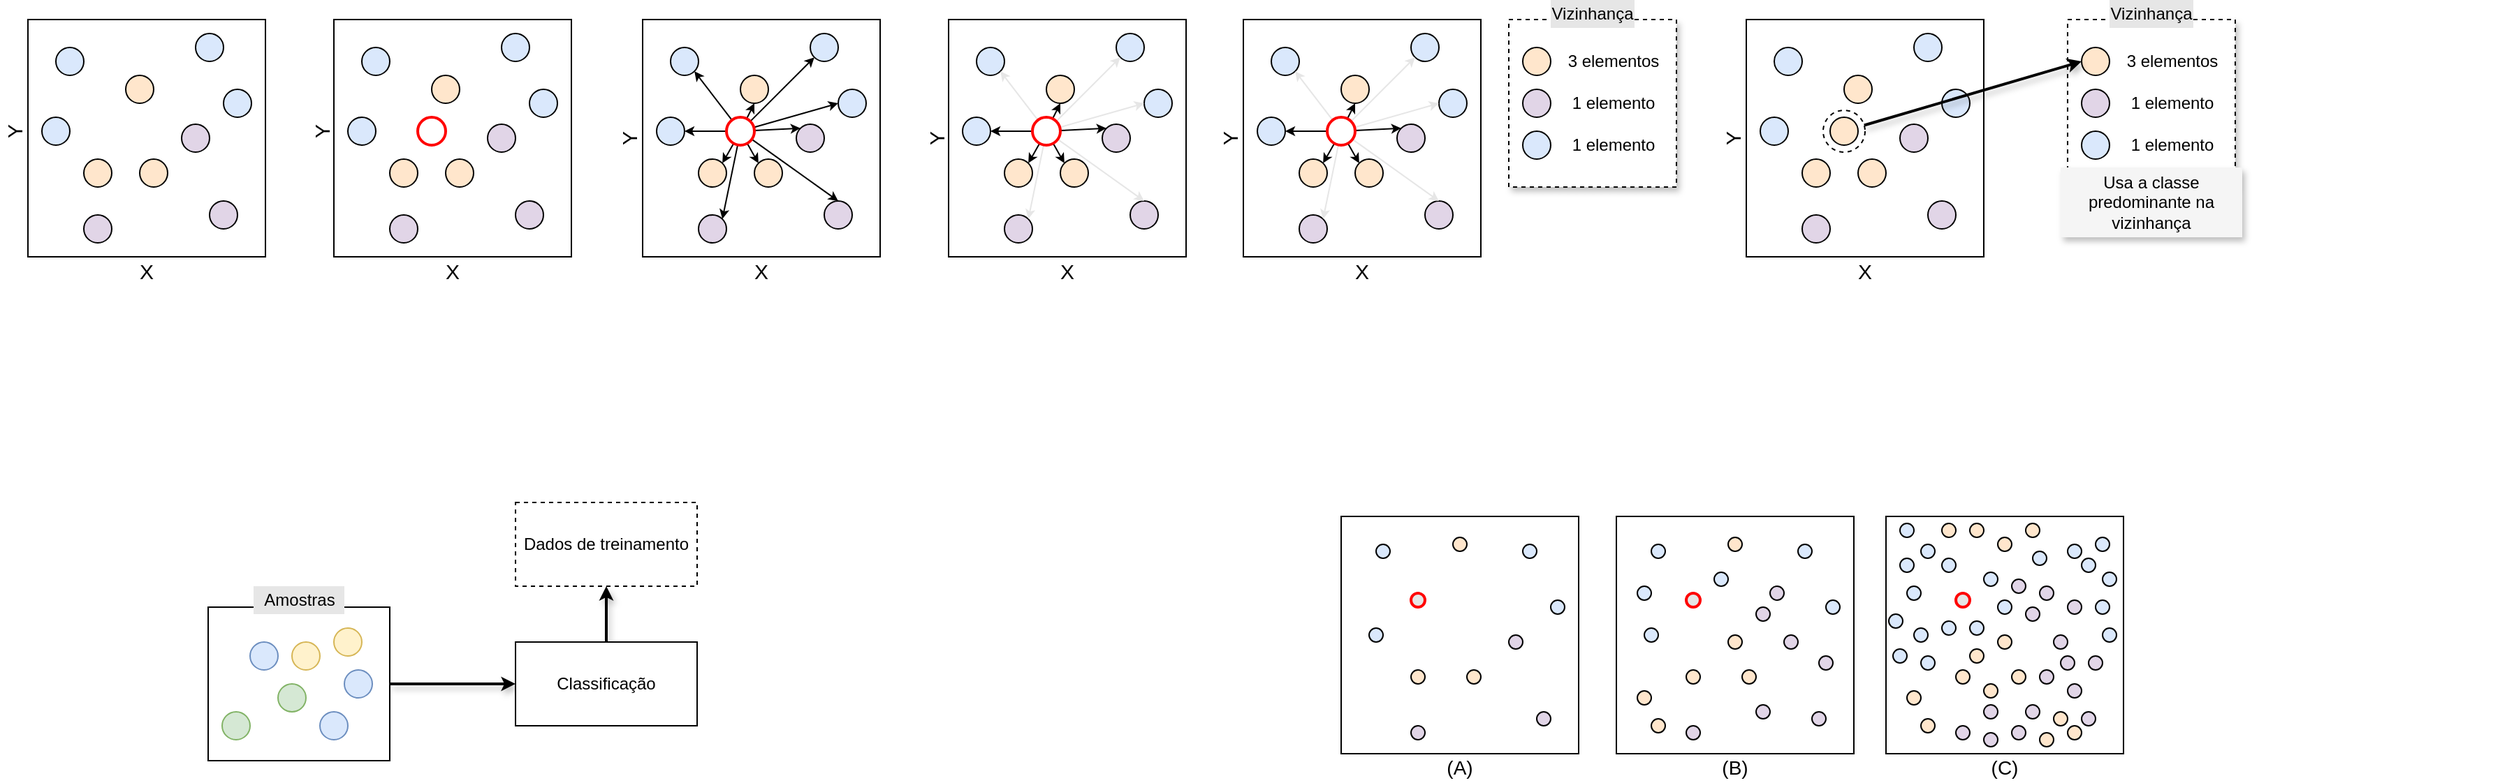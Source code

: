 <mxfile version="13.0.3" type="device"><diagram id="qUxPwkUSaA09KL7lQ_GN" name="Page-1"><mxGraphModel dx="1587" dy="463" grid="1" gridSize="10" guides="1" tooltips="1" connect="1" arrows="1" fold="1" page="1" pageScale="1" pageWidth="827" pageHeight="1169" math="0" shadow="0"><root><mxCell id="0"/><mxCell id="1" parent="0"/><mxCell id="Oo9R7_rUBwyinEHGjBXE-187" style="edgeStyle=none;rounded=0;orthogonalLoop=1;jettySize=auto;html=1;entryX=0;entryY=0.5;entryDx=0;entryDy=0;shadow=1;endSize=4;strokeColor=#000000;strokeWidth=2;" edge="1" parent="1" source="Oo9R7_rUBwyinEHGjBXE-179" target="Oo9R7_rUBwyinEHGjBXE-176"><mxGeometry relative="1" as="geometry"/></mxCell><mxCell id="Oo9R7_rUBwyinEHGjBXE-179" value="" style="rounded=0;whiteSpace=wrap;html=1;shadow=0;strokeColor=#000000;strokeWidth=1;fillColor=#ffffff;gradientColor=none;" vertex="1" parent="1"><mxGeometry x="29" y="505" width="130" height="110" as="geometry"/></mxCell><mxCell id="Oo9R7_rUBwyinEHGjBXE-11" value="&lt;font style=&quot;font-size: 15px&quot;&gt;X&lt;/font&gt;" style="text;html=1;strokeColor=none;fillColor=none;align=center;verticalAlign=middle;whiteSpace=wrap;rounded=0;" vertex="1" parent="1"><mxGeometry x="-35" y="254" width="40" height="20" as="geometry"/></mxCell><mxCell id="Oo9R7_rUBwyinEHGjBXE-12" value="&lt;font style=&quot;font-size: 15px&quot;&gt;Y&lt;/font&gt;" style="text;html=1;strokeColor=none;fillColor=none;align=center;verticalAlign=middle;whiteSpace=wrap;rounded=0;rotation=-90;" vertex="1" parent="1"><mxGeometry x="-130" y="154" width="40" height="20" as="geometry"/></mxCell><mxCell id="Oo9R7_rUBwyinEHGjBXE-13" value="" style="group" vertex="1" connectable="0" parent="1"><mxGeometry x="-100" y="84" width="170" height="170" as="geometry"/></mxCell><mxCell id="Oo9R7_rUBwyinEHGjBXE-1" value="" style="whiteSpace=wrap;html=1;aspect=fixed;" vertex="1" parent="Oo9R7_rUBwyinEHGjBXE-13"><mxGeometry width="170" height="170" as="geometry"/></mxCell><mxCell id="Oo9R7_rUBwyinEHGjBXE-2" value="" style="ellipse;whiteSpace=wrap;html=1;aspect=fixed;fillColor=#dae8fc;strokeColor=#000000;" vertex="1" parent="Oo9R7_rUBwyinEHGjBXE-13"><mxGeometry x="20" y="20" width="20" height="20" as="geometry"/></mxCell><mxCell id="Oo9R7_rUBwyinEHGjBXE-3" value="" style="ellipse;whiteSpace=wrap;html=1;aspect=fixed;fillColor=#dae8fc;strokeColor=#000000;" vertex="1" parent="Oo9R7_rUBwyinEHGjBXE-13"><mxGeometry x="120" y="10" width="20" height="20" as="geometry"/></mxCell><mxCell id="Oo9R7_rUBwyinEHGjBXE-4" value="" style="ellipse;whiteSpace=wrap;html=1;aspect=fixed;fillColor=#dae8fc;strokeColor=#000000;" vertex="1" parent="Oo9R7_rUBwyinEHGjBXE-13"><mxGeometry x="140" y="50" width="20" height="20" as="geometry"/></mxCell><mxCell id="Oo9R7_rUBwyinEHGjBXE-5" value="" style="ellipse;whiteSpace=wrap;html=1;aspect=fixed;fillColor=#ffe6cc;strokeColor=#000000;" vertex="1" parent="Oo9R7_rUBwyinEHGjBXE-13"><mxGeometry x="40" y="100" width="20" height="20" as="geometry"/></mxCell><mxCell id="Oo9R7_rUBwyinEHGjBXE-6" value="" style="ellipse;whiteSpace=wrap;html=1;aspect=fixed;fillColor=#ffe6cc;strokeColor=#000000;" vertex="1" parent="Oo9R7_rUBwyinEHGjBXE-13"><mxGeometry x="80" y="100" width="20" height="20" as="geometry"/></mxCell><mxCell id="Oo9R7_rUBwyinEHGjBXE-7" value="" style="ellipse;whiteSpace=wrap;html=1;aspect=fixed;fillColor=#ffe6cc;strokeColor=#000000;" vertex="1" parent="Oo9R7_rUBwyinEHGjBXE-13"><mxGeometry x="70" y="40" width="20" height="20" as="geometry"/></mxCell><mxCell id="Oo9R7_rUBwyinEHGjBXE-8" value="" style="ellipse;whiteSpace=wrap;html=1;aspect=fixed;fillColor=#e1d5e7;strokeColor=#000000;" vertex="1" parent="Oo9R7_rUBwyinEHGjBXE-13"><mxGeometry x="130" y="130" width="20" height="20" as="geometry"/></mxCell><mxCell id="Oo9R7_rUBwyinEHGjBXE-9" value="" style="ellipse;whiteSpace=wrap;html=1;aspect=fixed;fillColor=#e1d5e7;strokeColor=#000000;" vertex="1" parent="Oo9R7_rUBwyinEHGjBXE-13"><mxGeometry x="110" y="75" width="20" height="20" as="geometry"/></mxCell><mxCell id="Oo9R7_rUBwyinEHGjBXE-10" value="" style="ellipse;whiteSpace=wrap;html=1;aspect=fixed;fillColor=#e1d5e7;strokeColor=#000000;" vertex="1" parent="Oo9R7_rUBwyinEHGjBXE-13"><mxGeometry x="40" y="140" width="20" height="20" as="geometry"/></mxCell><mxCell id="Oo9R7_rUBwyinEHGjBXE-26" value="" style="ellipse;whiteSpace=wrap;html=1;aspect=fixed;fillColor=#dae8fc;strokeColor=#000000;" vertex="1" parent="Oo9R7_rUBwyinEHGjBXE-13"><mxGeometry x="10" y="70" width="20" height="20" as="geometry"/></mxCell><mxCell id="Oo9R7_rUBwyinEHGjBXE-27" value="" style="group" vertex="1" connectable="0" parent="1"><mxGeometry x="119" y="84" width="170" height="170" as="geometry"/></mxCell><mxCell id="Oo9R7_rUBwyinEHGjBXE-28" value="" style="whiteSpace=wrap;html=1;aspect=fixed;" vertex="1" parent="Oo9R7_rUBwyinEHGjBXE-27"><mxGeometry width="170" height="170" as="geometry"/></mxCell><mxCell id="Oo9R7_rUBwyinEHGjBXE-29" value="" style="ellipse;whiteSpace=wrap;html=1;aspect=fixed;fillColor=#dae8fc;strokeColor=#000000;" vertex="1" parent="Oo9R7_rUBwyinEHGjBXE-27"><mxGeometry x="20" y="20" width="20" height="20" as="geometry"/></mxCell><mxCell id="Oo9R7_rUBwyinEHGjBXE-30" value="" style="ellipse;whiteSpace=wrap;html=1;aspect=fixed;fillColor=#dae8fc;strokeColor=#000000;" vertex="1" parent="Oo9R7_rUBwyinEHGjBXE-27"><mxGeometry x="120" y="10" width="20" height="20" as="geometry"/></mxCell><mxCell id="Oo9R7_rUBwyinEHGjBXE-31" value="" style="ellipse;whiteSpace=wrap;html=1;aspect=fixed;fillColor=#dae8fc;strokeColor=#000000;" vertex="1" parent="Oo9R7_rUBwyinEHGjBXE-27"><mxGeometry x="140" y="50" width="20" height="20" as="geometry"/></mxCell><mxCell id="Oo9R7_rUBwyinEHGjBXE-32" value="" style="ellipse;whiteSpace=wrap;html=1;aspect=fixed;fillColor=#ffe6cc;strokeColor=#000000;" vertex="1" parent="Oo9R7_rUBwyinEHGjBXE-27"><mxGeometry x="40" y="100" width="20" height="20" as="geometry"/></mxCell><mxCell id="Oo9R7_rUBwyinEHGjBXE-33" value="" style="ellipse;whiteSpace=wrap;html=1;aspect=fixed;fillColor=#ffe6cc;strokeColor=#000000;" vertex="1" parent="Oo9R7_rUBwyinEHGjBXE-27"><mxGeometry x="80" y="100" width="20" height="20" as="geometry"/></mxCell><mxCell id="Oo9R7_rUBwyinEHGjBXE-34" value="" style="ellipse;whiteSpace=wrap;html=1;aspect=fixed;fillColor=#ffe6cc;strokeColor=#000000;" vertex="1" parent="Oo9R7_rUBwyinEHGjBXE-27"><mxGeometry x="70" y="40" width="20" height="20" as="geometry"/></mxCell><mxCell id="Oo9R7_rUBwyinEHGjBXE-35" value="" style="ellipse;whiteSpace=wrap;html=1;aspect=fixed;fillColor=#e1d5e7;strokeColor=#000000;" vertex="1" parent="Oo9R7_rUBwyinEHGjBXE-27"><mxGeometry x="130" y="130" width="20" height="20" as="geometry"/></mxCell><mxCell id="Oo9R7_rUBwyinEHGjBXE-36" value="" style="ellipse;whiteSpace=wrap;html=1;aspect=fixed;fillColor=#e1d5e7;strokeColor=#000000;" vertex="1" parent="Oo9R7_rUBwyinEHGjBXE-27"><mxGeometry x="110" y="75" width="20" height="20" as="geometry"/></mxCell><mxCell id="Oo9R7_rUBwyinEHGjBXE-37" value="" style="ellipse;whiteSpace=wrap;html=1;aspect=fixed;fillColor=#e1d5e7;strokeColor=#000000;" vertex="1" parent="Oo9R7_rUBwyinEHGjBXE-27"><mxGeometry x="40" y="140" width="20" height="20" as="geometry"/></mxCell><mxCell id="Oo9R7_rUBwyinEHGjBXE-38" value="" style="ellipse;whiteSpace=wrap;html=1;aspect=fixed;fillColor=#dae8fc;strokeColor=#000000;" vertex="1" parent="Oo9R7_rUBwyinEHGjBXE-27"><mxGeometry x="10" y="70" width="20" height="20" as="geometry"/></mxCell><mxCell id="Oo9R7_rUBwyinEHGjBXE-40" value="" style="ellipse;whiteSpace=wrap;html=1;aspect=fixed;shadow=0;gradientColor=none;strokeWidth=2;strokeColor=#FF0000;" vertex="1" parent="Oo9R7_rUBwyinEHGjBXE-27"><mxGeometry x="60" y="70" width="20" height="20" as="geometry"/></mxCell><mxCell id="Oo9R7_rUBwyinEHGjBXE-41" value="" style="group" vertex="1" connectable="0" parent="1"><mxGeometry x="340" y="84" width="170" height="170" as="geometry"/></mxCell><mxCell id="Oo9R7_rUBwyinEHGjBXE-42" value="" style="whiteSpace=wrap;html=1;aspect=fixed;" vertex="1" parent="Oo9R7_rUBwyinEHGjBXE-41"><mxGeometry width="170" height="170" as="geometry"/></mxCell><mxCell id="Oo9R7_rUBwyinEHGjBXE-43" value="" style="ellipse;whiteSpace=wrap;html=1;aspect=fixed;fillColor=#dae8fc;strokeColor=#000000;" vertex="1" parent="Oo9R7_rUBwyinEHGjBXE-41"><mxGeometry x="20" y="20" width="20" height="20" as="geometry"/></mxCell><mxCell id="Oo9R7_rUBwyinEHGjBXE-44" value="" style="ellipse;whiteSpace=wrap;html=1;aspect=fixed;fillColor=#dae8fc;strokeColor=#000000;" vertex="1" parent="Oo9R7_rUBwyinEHGjBXE-41"><mxGeometry x="120" y="10" width="20" height="20" as="geometry"/></mxCell><mxCell id="Oo9R7_rUBwyinEHGjBXE-45" value="" style="ellipse;whiteSpace=wrap;html=1;aspect=fixed;fillColor=#dae8fc;strokeColor=#000000;" vertex="1" parent="Oo9R7_rUBwyinEHGjBXE-41"><mxGeometry x="140" y="50" width="20" height="20" as="geometry"/></mxCell><mxCell id="Oo9R7_rUBwyinEHGjBXE-46" value="" style="ellipse;whiteSpace=wrap;html=1;aspect=fixed;fillColor=#ffe6cc;strokeColor=#000000;" vertex="1" parent="Oo9R7_rUBwyinEHGjBXE-41"><mxGeometry x="40" y="100" width="20" height="20" as="geometry"/></mxCell><mxCell id="Oo9R7_rUBwyinEHGjBXE-47" value="" style="ellipse;whiteSpace=wrap;html=1;aspect=fixed;fillColor=#ffe6cc;strokeColor=#000000;" vertex="1" parent="Oo9R7_rUBwyinEHGjBXE-41"><mxGeometry x="80" y="100" width="20" height="20" as="geometry"/></mxCell><mxCell id="Oo9R7_rUBwyinEHGjBXE-48" value="" style="ellipse;whiteSpace=wrap;html=1;aspect=fixed;fillColor=#ffe6cc;strokeColor=#000000;" vertex="1" parent="Oo9R7_rUBwyinEHGjBXE-41"><mxGeometry x="70" y="40" width="20" height="20" as="geometry"/></mxCell><mxCell id="Oo9R7_rUBwyinEHGjBXE-49" value="" style="ellipse;whiteSpace=wrap;html=1;aspect=fixed;fillColor=#e1d5e7;strokeColor=#000000;" vertex="1" parent="Oo9R7_rUBwyinEHGjBXE-41"><mxGeometry x="130" y="130" width="20" height="20" as="geometry"/></mxCell><mxCell id="Oo9R7_rUBwyinEHGjBXE-50" value="" style="ellipse;whiteSpace=wrap;html=1;aspect=fixed;fillColor=#e1d5e7;strokeColor=#000000;" vertex="1" parent="Oo9R7_rUBwyinEHGjBXE-41"><mxGeometry x="110" y="75" width="20" height="20" as="geometry"/></mxCell><mxCell id="Oo9R7_rUBwyinEHGjBXE-51" value="" style="ellipse;whiteSpace=wrap;html=1;aspect=fixed;fillColor=#e1d5e7;strokeColor=#000000;" vertex="1" parent="Oo9R7_rUBwyinEHGjBXE-41"><mxGeometry x="40" y="140" width="20" height="20" as="geometry"/></mxCell><mxCell id="Oo9R7_rUBwyinEHGjBXE-52" value="" style="ellipse;whiteSpace=wrap;html=1;aspect=fixed;fillColor=#dae8fc;strokeColor=#000000;" vertex="1" parent="Oo9R7_rUBwyinEHGjBXE-41"><mxGeometry x="10" y="70" width="20" height="20" as="geometry"/></mxCell><mxCell id="Oo9R7_rUBwyinEHGjBXE-54" style="rounded=0;orthogonalLoop=1;jettySize=auto;html=1;entryX=1;entryY=1;entryDx=0;entryDy=0;endSize=4;" edge="1" parent="Oo9R7_rUBwyinEHGjBXE-41" source="Oo9R7_rUBwyinEHGjBXE-53" target="Oo9R7_rUBwyinEHGjBXE-43"><mxGeometry relative="1" as="geometry"/></mxCell><mxCell id="Oo9R7_rUBwyinEHGjBXE-55" style="edgeStyle=none;rounded=0;orthogonalLoop=1;jettySize=auto;html=1;entryX=1;entryY=0.5;entryDx=0;entryDy=0;endSize=4;" edge="1" parent="Oo9R7_rUBwyinEHGjBXE-41" source="Oo9R7_rUBwyinEHGjBXE-53" target="Oo9R7_rUBwyinEHGjBXE-52"><mxGeometry relative="1" as="geometry"/></mxCell><mxCell id="Oo9R7_rUBwyinEHGjBXE-56" style="edgeStyle=none;rounded=0;orthogonalLoop=1;jettySize=auto;html=1;entryX=1;entryY=0;entryDx=0;entryDy=0;endSize=4;" edge="1" parent="Oo9R7_rUBwyinEHGjBXE-41" source="Oo9R7_rUBwyinEHGjBXE-53" target="Oo9R7_rUBwyinEHGjBXE-46"><mxGeometry relative="1" as="geometry"/></mxCell><mxCell id="Oo9R7_rUBwyinEHGjBXE-57" style="edgeStyle=none;rounded=0;orthogonalLoop=1;jettySize=auto;html=1;entryX=1;entryY=0;entryDx=0;entryDy=0;endSize=4;" edge="1" parent="Oo9R7_rUBwyinEHGjBXE-41" source="Oo9R7_rUBwyinEHGjBXE-53" target="Oo9R7_rUBwyinEHGjBXE-51"><mxGeometry relative="1" as="geometry"/></mxCell><mxCell id="Oo9R7_rUBwyinEHGjBXE-58" style="edgeStyle=none;rounded=0;orthogonalLoop=1;jettySize=auto;html=1;entryX=0;entryY=0;entryDx=0;entryDy=0;endSize=4;" edge="1" parent="Oo9R7_rUBwyinEHGjBXE-41" source="Oo9R7_rUBwyinEHGjBXE-53" target="Oo9R7_rUBwyinEHGjBXE-47"><mxGeometry relative="1" as="geometry"/></mxCell><mxCell id="Oo9R7_rUBwyinEHGjBXE-59" style="edgeStyle=none;rounded=0;orthogonalLoop=1;jettySize=auto;html=1;entryX=0;entryY=0;entryDx=0;entryDy=0;endSize=4;" edge="1" parent="Oo9R7_rUBwyinEHGjBXE-41" source="Oo9R7_rUBwyinEHGjBXE-53" target="Oo9R7_rUBwyinEHGjBXE-50"><mxGeometry relative="1" as="geometry"/></mxCell><mxCell id="Oo9R7_rUBwyinEHGjBXE-60" style="edgeStyle=none;rounded=0;orthogonalLoop=1;jettySize=auto;html=1;entryX=0.5;entryY=0;entryDx=0;entryDy=0;endSize=4;" edge="1" parent="Oo9R7_rUBwyinEHGjBXE-41" source="Oo9R7_rUBwyinEHGjBXE-53" target="Oo9R7_rUBwyinEHGjBXE-49"><mxGeometry relative="1" as="geometry"/></mxCell><mxCell id="Oo9R7_rUBwyinEHGjBXE-61" style="edgeStyle=none;rounded=0;orthogonalLoop=1;jettySize=auto;html=1;entryX=0.5;entryY=1;entryDx=0;entryDy=0;endSize=4;" edge="1" parent="Oo9R7_rUBwyinEHGjBXE-41" source="Oo9R7_rUBwyinEHGjBXE-53" target="Oo9R7_rUBwyinEHGjBXE-48"><mxGeometry relative="1" as="geometry"/></mxCell><mxCell id="Oo9R7_rUBwyinEHGjBXE-62" style="edgeStyle=none;rounded=0;orthogonalLoop=1;jettySize=auto;html=1;entryX=0;entryY=1;entryDx=0;entryDy=0;endSize=4;" edge="1" parent="Oo9R7_rUBwyinEHGjBXE-41" source="Oo9R7_rUBwyinEHGjBXE-53" target="Oo9R7_rUBwyinEHGjBXE-44"><mxGeometry relative="1" as="geometry"/></mxCell><mxCell id="Oo9R7_rUBwyinEHGjBXE-63" style="edgeStyle=none;rounded=0;orthogonalLoop=1;jettySize=auto;html=1;entryX=0;entryY=0.5;entryDx=0;entryDy=0;endSize=4;" edge="1" parent="Oo9R7_rUBwyinEHGjBXE-41" source="Oo9R7_rUBwyinEHGjBXE-53" target="Oo9R7_rUBwyinEHGjBXE-45"><mxGeometry relative="1" as="geometry"/></mxCell><mxCell id="Oo9R7_rUBwyinEHGjBXE-53" value="" style="ellipse;whiteSpace=wrap;html=1;aspect=fixed;shadow=0;gradientColor=none;strokeWidth=2;strokeColor=#FF0000;" vertex="1" parent="Oo9R7_rUBwyinEHGjBXE-41"><mxGeometry x="60" y="70" width="20" height="20" as="geometry"/></mxCell><mxCell id="Oo9R7_rUBwyinEHGjBXE-64" value="" style="group" vertex="1" connectable="0" parent="1"><mxGeometry x="559" y="84" width="170" height="170" as="geometry"/></mxCell><mxCell id="Oo9R7_rUBwyinEHGjBXE-65" value="" style="whiteSpace=wrap;html=1;aspect=fixed;" vertex="1" parent="Oo9R7_rUBwyinEHGjBXE-64"><mxGeometry width="170" height="170" as="geometry"/></mxCell><mxCell id="Oo9R7_rUBwyinEHGjBXE-66" value="" style="ellipse;whiteSpace=wrap;html=1;aspect=fixed;fillColor=#dae8fc;strokeColor=#000000;" vertex="1" parent="Oo9R7_rUBwyinEHGjBXE-64"><mxGeometry x="20" y="20" width="20" height="20" as="geometry"/></mxCell><mxCell id="Oo9R7_rUBwyinEHGjBXE-67" value="" style="ellipse;whiteSpace=wrap;html=1;aspect=fixed;fillColor=#dae8fc;strokeColor=#000000;" vertex="1" parent="Oo9R7_rUBwyinEHGjBXE-64"><mxGeometry x="120" y="10" width="20" height="20" as="geometry"/></mxCell><mxCell id="Oo9R7_rUBwyinEHGjBXE-68" value="" style="ellipse;whiteSpace=wrap;html=1;aspect=fixed;fillColor=#dae8fc;strokeColor=#000000;" vertex="1" parent="Oo9R7_rUBwyinEHGjBXE-64"><mxGeometry x="140" y="50" width="20" height="20" as="geometry"/></mxCell><mxCell id="Oo9R7_rUBwyinEHGjBXE-69" value="" style="ellipse;whiteSpace=wrap;html=1;aspect=fixed;fillColor=#ffe6cc;strokeColor=#000000;" vertex="1" parent="Oo9R7_rUBwyinEHGjBXE-64"><mxGeometry x="40" y="100" width="20" height="20" as="geometry"/></mxCell><mxCell id="Oo9R7_rUBwyinEHGjBXE-70" value="" style="ellipse;whiteSpace=wrap;html=1;aspect=fixed;fillColor=#ffe6cc;strokeColor=#000000;" vertex="1" parent="Oo9R7_rUBwyinEHGjBXE-64"><mxGeometry x="80" y="100" width="20" height="20" as="geometry"/></mxCell><mxCell id="Oo9R7_rUBwyinEHGjBXE-71" value="" style="ellipse;whiteSpace=wrap;html=1;aspect=fixed;fillColor=#ffe6cc;strokeColor=#000000;" vertex="1" parent="Oo9R7_rUBwyinEHGjBXE-64"><mxGeometry x="70" y="40" width="20" height="20" as="geometry"/></mxCell><mxCell id="Oo9R7_rUBwyinEHGjBXE-72" value="" style="ellipse;whiteSpace=wrap;html=1;aspect=fixed;fillColor=#e1d5e7;strokeColor=#000000;" vertex="1" parent="Oo9R7_rUBwyinEHGjBXE-64"><mxGeometry x="130" y="130" width="20" height="20" as="geometry"/></mxCell><mxCell id="Oo9R7_rUBwyinEHGjBXE-73" value="" style="ellipse;whiteSpace=wrap;html=1;aspect=fixed;fillColor=#e1d5e7;strokeColor=#000000;" vertex="1" parent="Oo9R7_rUBwyinEHGjBXE-64"><mxGeometry x="110" y="75" width="20" height="20" as="geometry"/></mxCell><mxCell id="Oo9R7_rUBwyinEHGjBXE-74" value="" style="ellipse;whiteSpace=wrap;html=1;aspect=fixed;fillColor=#e1d5e7;strokeColor=#000000;" vertex="1" parent="Oo9R7_rUBwyinEHGjBXE-64"><mxGeometry x="40" y="140" width="20" height="20" as="geometry"/></mxCell><mxCell id="Oo9R7_rUBwyinEHGjBXE-75" value="" style="ellipse;whiteSpace=wrap;html=1;aspect=fixed;fillColor=#dae8fc;strokeColor=#000000;" vertex="1" parent="Oo9R7_rUBwyinEHGjBXE-64"><mxGeometry x="10" y="70" width="20" height="20" as="geometry"/></mxCell><mxCell id="Oo9R7_rUBwyinEHGjBXE-76" style="rounded=0;orthogonalLoop=1;jettySize=auto;html=1;entryX=1;entryY=1;entryDx=0;entryDy=0;endSize=4;strokeColor=#E6E6E6;" edge="1" parent="Oo9R7_rUBwyinEHGjBXE-64" source="Oo9R7_rUBwyinEHGjBXE-86" target="Oo9R7_rUBwyinEHGjBXE-66"><mxGeometry relative="1" as="geometry"/></mxCell><mxCell id="Oo9R7_rUBwyinEHGjBXE-77" style="edgeStyle=none;rounded=0;orthogonalLoop=1;jettySize=auto;html=1;entryX=1;entryY=0.5;entryDx=0;entryDy=0;endSize=4;" edge="1" parent="Oo9R7_rUBwyinEHGjBXE-64" source="Oo9R7_rUBwyinEHGjBXE-86" target="Oo9R7_rUBwyinEHGjBXE-75"><mxGeometry relative="1" as="geometry"/></mxCell><mxCell id="Oo9R7_rUBwyinEHGjBXE-78" style="edgeStyle=none;rounded=0;orthogonalLoop=1;jettySize=auto;html=1;entryX=1;entryY=0;entryDx=0;entryDy=0;endSize=4;" edge="1" parent="Oo9R7_rUBwyinEHGjBXE-64" source="Oo9R7_rUBwyinEHGjBXE-86" target="Oo9R7_rUBwyinEHGjBXE-69"><mxGeometry relative="1" as="geometry"/></mxCell><mxCell id="Oo9R7_rUBwyinEHGjBXE-79" style="edgeStyle=none;rounded=0;orthogonalLoop=1;jettySize=auto;html=1;entryX=1;entryY=0;entryDx=0;entryDy=0;endSize=4;strokeColor=#E6E6E6;" edge="1" parent="Oo9R7_rUBwyinEHGjBXE-64" source="Oo9R7_rUBwyinEHGjBXE-86" target="Oo9R7_rUBwyinEHGjBXE-74"><mxGeometry relative="1" as="geometry"/></mxCell><mxCell id="Oo9R7_rUBwyinEHGjBXE-80" style="edgeStyle=none;rounded=0;orthogonalLoop=1;jettySize=auto;html=1;entryX=0;entryY=0;entryDx=0;entryDy=0;endSize=4;" edge="1" parent="Oo9R7_rUBwyinEHGjBXE-64" source="Oo9R7_rUBwyinEHGjBXE-86" target="Oo9R7_rUBwyinEHGjBXE-70"><mxGeometry relative="1" as="geometry"/></mxCell><mxCell id="Oo9R7_rUBwyinEHGjBXE-81" style="edgeStyle=none;rounded=0;orthogonalLoop=1;jettySize=auto;html=1;entryX=0;entryY=0;entryDx=0;entryDy=0;endSize=4;" edge="1" parent="Oo9R7_rUBwyinEHGjBXE-64" source="Oo9R7_rUBwyinEHGjBXE-86" target="Oo9R7_rUBwyinEHGjBXE-73"><mxGeometry relative="1" as="geometry"/></mxCell><mxCell id="Oo9R7_rUBwyinEHGjBXE-82" style="edgeStyle=none;rounded=0;orthogonalLoop=1;jettySize=auto;html=1;entryX=0.5;entryY=0;entryDx=0;entryDy=0;endSize=4;strokeColor=#E6E6E6;" edge="1" parent="Oo9R7_rUBwyinEHGjBXE-64" source="Oo9R7_rUBwyinEHGjBXE-86" target="Oo9R7_rUBwyinEHGjBXE-72"><mxGeometry relative="1" as="geometry"/></mxCell><mxCell id="Oo9R7_rUBwyinEHGjBXE-83" style="edgeStyle=none;rounded=0;orthogonalLoop=1;jettySize=auto;html=1;entryX=0.5;entryY=1;entryDx=0;entryDy=0;endSize=4;" edge="1" parent="Oo9R7_rUBwyinEHGjBXE-64" source="Oo9R7_rUBwyinEHGjBXE-86" target="Oo9R7_rUBwyinEHGjBXE-71"><mxGeometry relative="1" as="geometry"/></mxCell><mxCell id="Oo9R7_rUBwyinEHGjBXE-84" style="edgeStyle=none;rounded=0;orthogonalLoop=1;jettySize=auto;html=1;entryX=0;entryY=1;entryDx=0;entryDy=0;endSize=4;strokeColor=#E6E6E6;" edge="1" parent="Oo9R7_rUBwyinEHGjBXE-64" source="Oo9R7_rUBwyinEHGjBXE-86" target="Oo9R7_rUBwyinEHGjBXE-67"><mxGeometry relative="1" as="geometry"/></mxCell><mxCell id="Oo9R7_rUBwyinEHGjBXE-85" style="edgeStyle=none;rounded=0;orthogonalLoop=1;jettySize=auto;html=1;entryX=0;entryY=0.5;entryDx=0;entryDy=0;endSize=4;strokeColor=#E6E6E6;" edge="1" parent="Oo9R7_rUBwyinEHGjBXE-64" source="Oo9R7_rUBwyinEHGjBXE-86" target="Oo9R7_rUBwyinEHGjBXE-68"><mxGeometry relative="1" as="geometry"/></mxCell><mxCell id="Oo9R7_rUBwyinEHGjBXE-86" value="" style="ellipse;whiteSpace=wrap;html=1;aspect=fixed;shadow=0;gradientColor=none;strokeWidth=2;strokeColor=#FF0000;" vertex="1" parent="Oo9R7_rUBwyinEHGjBXE-64"><mxGeometry x="60" y="70" width="20" height="20" as="geometry"/></mxCell><mxCell id="Oo9R7_rUBwyinEHGjBXE-87" value="" style="group" vertex="1" connectable="0" parent="1"><mxGeometry x="770" y="84" width="170" height="170" as="geometry"/></mxCell><mxCell id="Oo9R7_rUBwyinEHGjBXE-88" value="" style="whiteSpace=wrap;html=1;aspect=fixed;" vertex="1" parent="Oo9R7_rUBwyinEHGjBXE-87"><mxGeometry width="170" height="170" as="geometry"/></mxCell><mxCell id="Oo9R7_rUBwyinEHGjBXE-89" value="" style="ellipse;whiteSpace=wrap;html=1;aspect=fixed;fillColor=#dae8fc;strokeColor=#000000;" vertex="1" parent="Oo9R7_rUBwyinEHGjBXE-87"><mxGeometry x="20" y="20" width="20" height="20" as="geometry"/></mxCell><mxCell id="Oo9R7_rUBwyinEHGjBXE-90" value="" style="ellipse;whiteSpace=wrap;html=1;aspect=fixed;fillColor=#dae8fc;strokeColor=#000000;" vertex="1" parent="Oo9R7_rUBwyinEHGjBXE-87"><mxGeometry x="120" y="10" width="20" height="20" as="geometry"/></mxCell><mxCell id="Oo9R7_rUBwyinEHGjBXE-91" value="" style="ellipse;whiteSpace=wrap;html=1;aspect=fixed;fillColor=#dae8fc;strokeColor=#000000;" vertex="1" parent="Oo9R7_rUBwyinEHGjBXE-87"><mxGeometry x="140" y="50" width="20" height="20" as="geometry"/></mxCell><mxCell id="Oo9R7_rUBwyinEHGjBXE-92" value="" style="ellipse;whiteSpace=wrap;html=1;aspect=fixed;fillColor=#ffe6cc;strokeColor=#000000;" vertex="1" parent="Oo9R7_rUBwyinEHGjBXE-87"><mxGeometry x="40" y="100" width="20" height="20" as="geometry"/></mxCell><mxCell id="Oo9R7_rUBwyinEHGjBXE-93" value="" style="ellipse;whiteSpace=wrap;html=1;aspect=fixed;fillColor=#ffe6cc;strokeColor=#000000;" vertex="1" parent="Oo9R7_rUBwyinEHGjBXE-87"><mxGeometry x="80" y="100" width="20" height="20" as="geometry"/></mxCell><mxCell id="Oo9R7_rUBwyinEHGjBXE-94" value="" style="ellipse;whiteSpace=wrap;html=1;aspect=fixed;fillColor=#ffe6cc;strokeColor=#000000;" vertex="1" parent="Oo9R7_rUBwyinEHGjBXE-87"><mxGeometry x="70" y="40" width="20" height="20" as="geometry"/></mxCell><mxCell id="Oo9R7_rUBwyinEHGjBXE-95" value="" style="ellipse;whiteSpace=wrap;html=1;aspect=fixed;fillColor=#e1d5e7;strokeColor=#000000;" vertex="1" parent="Oo9R7_rUBwyinEHGjBXE-87"><mxGeometry x="130" y="130" width="20" height="20" as="geometry"/></mxCell><mxCell id="Oo9R7_rUBwyinEHGjBXE-96" value="" style="ellipse;whiteSpace=wrap;html=1;aspect=fixed;fillColor=#e1d5e7;strokeColor=#000000;" vertex="1" parent="Oo9R7_rUBwyinEHGjBXE-87"><mxGeometry x="110" y="75" width="20" height="20" as="geometry"/></mxCell><mxCell id="Oo9R7_rUBwyinEHGjBXE-97" value="" style="ellipse;whiteSpace=wrap;html=1;aspect=fixed;fillColor=#e1d5e7;strokeColor=#000000;" vertex="1" parent="Oo9R7_rUBwyinEHGjBXE-87"><mxGeometry x="40" y="140" width="20" height="20" as="geometry"/></mxCell><mxCell id="Oo9R7_rUBwyinEHGjBXE-98" value="" style="ellipse;whiteSpace=wrap;html=1;aspect=fixed;fillColor=#dae8fc;strokeColor=#000000;" vertex="1" parent="Oo9R7_rUBwyinEHGjBXE-87"><mxGeometry x="10" y="70" width="20" height="20" as="geometry"/></mxCell><mxCell id="Oo9R7_rUBwyinEHGjBXE-99" style="rounded=0;orthogonalLoop=1;jettySize=auto;html=1;entryX=1;entryY=1;entryDx=0;entryDy=0;endSize=4;strokeColor=#E6E6E6;" edge="1" parent="Oo9R7_rUBwyinEHGjBXE-87" source="Oo9R7_rUBwyinEHGjBXE-109" target="Oo9R7_rUBwyinEHGjBXE-89"><mxGeometry relative="1" as="geometry"/></mxCell><mxCell id="Oo9R7_rUBwyinEHGjBXE-100" style="edgeStyle=none;rounded=0;orthogonalLoop=1;jettySize=auto;html=1;entryX=1;entryY=0.5;entryDx=0;entryDy=0;endSize=4;" edge="1" parent="Oo9R7_rUBwyinEHGjBXE-87" source="Oo9R7_rUBwyinEHGjBXE-109" target="Oo9R7_rUBwyinEHGjBXE-98"><mxGeometry relative="1" as="geometry"/></mxCell><mxCell id="Oo9R7_rUBwyinEHGjBXE-101" style="edgeStyle=none;rounded=0;orthogonalLoop=1;jettySize=auto;html=1;entryX=1;entryY=0;entryDx=0;entryDy=0;endSize=4;" edge="1" parent="Oo9R7_rUBwyinEHGjBXE-87" source="Oo9R7_rUBwyinEHGjBXE-109" target="Oo9R7_rUBwyinEHGjBXE-92"><mxGeometry relative="1" as="geometry"/></mxCell><mxCell id="Oo9R7_rUBwyinEHGjBXE-102" style="edgeStyle=none;rounded=0;orthogonalLoop=1;jettySize=auto;html=1;entryX=1;entryY=0;entryDx=0;entryDy=0;endSize=4;strokeColor=#E6E6E6;" edge="1" parent="Oo9R7_rUBwyinEHGjBXE-87" source="Oo9R7_rUBwyinEHGjBXE-109" target="Oo9R7_rUBwyinEHGjBXE-97"><mxGeometry relative="1" as="geometry"/></mxCell><mxCell id="Oo9R7_rUBwyinEHGjBXE-103" style="edgeStyle=none;rounded=0;orthogonalLoop=1;jettySize=auto;html=1;entryX=0;entryY=0;entryDx=0;entryDy=0;endSize=4;" edge="1" parent="Oo9R7_rUBwyinEHGjBXE-87" source="Oo9R7_rUBwyinEHGjBXE-109" target="Oo9R7_rUBwyinEHGjBXE-93"><mxGeometry relative="1" as="geometry"/></mxCell><mxCell id="Oo9R7_rUBwyinEHGjBXE-104" style="edgeStyle=none;rounded=0;orthogonalLoop=1;jettySize=auto;html=1;entryX=0;entryY=0;entryDx=0;entryDy=0;endSize=4;" edge="1" parent="Oo9R7_rUBwyinEHGjBXE-87" source="Oo9R7_rUBwyinEHGjBXE-109" target="Oo9R7_rUBwyinEHGjBXE-96"><mxGeometry relative="1" as="geometry"/></mxCell><mxCell id="Oo9R7_rUBwyinEHGjBXE-105" style="edgeStyle=none;rounded=0;orthogonalLoop=1;jettySize=auto;html=1;entryX=0.5;entryY=0;entryDx=0;entryDy=0;endSize=4;strokeColor=#E6E6E6;" edge="1" parent="Oo9R7_rUBwyinEHGjBXE-87" source="Oo9R7_rUBwyinEHGjBXE-109" target="Oo9R7_rUBwyinEHGjBXE-95"><mxGeometry relative="1" as="geometry"/></mxCell><mxCell id="Oo9R7_rUBwyinEHGjBXE-106" style="edgeStyle=none;rounded=0;orthogonalLoop=1;jettySize=auto;html=1;entryX=0.5;entryY=1;entryDx=0;entryDy=0;endSize=4;" edge="1" parent="Oo9R7_rUBwyinEHGjBXE-87" source="Oo9R7_rUBwyinEHGjBXE-109" target="Oo9R7_rUBwyinEHGjBXE-94"><mxGeometry relative="1" as="geometry"/></mxCell><mxCell id="Oo9R7_rUBwyinEHGjBXE-107" style="edgeStyle=none;rounded=0;orthogonalLoop=1;jettySize=auto;html=1;entryX=0;entryY=1;entryDx=0;entryDy=0;endSize=4;strokeColor=#E6E6E6;" edge="1" parent="Oo9R7_rUBwyinEHGjBXE-87" source="Oo9R7_rUBwyinEHGjBXE-109" target="Oo9R7_rUBwyinEHGjBXE-90"><mxGeometry relative="1" as="geometry"/></mxCell><mxCell id="Oo9R7_rUBwyinEHGjBXE-108" style="edgeStyle=none;rounded=0;orthogonalLoop=1;jettySize=auto;html=1;entryX=0;entryY=0.5;entryDx=0;entryDy=0;endSize=4;strokeColor=#E6E6E6;" edge="1" parent="Oo9R7_rUBwyinEHGjBXE-87" source="Oo9R7_rUBwyinEHGjBXE-109" target="Oo9R7_rUBwyinEHGjBXE-91"><mxGeometry relative="1" as="geometry"/></mxCell><mxCell id="Oo9R7_rUBwyinEHGjBXE-109" value="" style="ellipse;whiteSpace=wrap;html=1;aspect=fixed;shadow=0;gradientColor=none;strokeWidth=2;strokeColor=#FF0000;" vertex="1" parent="Oo9R7_rUBwyinEHGjBXE-87"><mxGeometry x="60" y="70" width="20" height="20" as="geometry"/></mxCell><mxCell id="Oo9R7_rUBwyinEHGjBXE-111" value="" style="rounded=0;whiteSpace=wrap;html=1;shadow=1;dashed=1;strokeColor=#000000;strokeWidth=1;gradientColor=none;" vertex="1" parent="1"><mxGeometry x="960" y="84" width="120" height="120" as="geometry"/></mxCell><mxCell id="Oo9R7_rUBwyinEHGjBXE-112" value="" style="ellipse;whiteSpace=wrap;html=1;aspect=fixed;fillColor=#ffe6cc;strokeColor=#000000;" vertex="1" parent="1"><mxGeometry x="970" y="104" width="20" height="20" as="geometry"/></mxCell><mxCell id="Oo9R7_rUBwyinEHGjBXE-113" value="3 elementos" style="text;html=1;strokeColor=none;fillColor=none;align=center;verticalAlign=middle;whiteSpace=wrap;rounded=0;shadow=1;dashed=1;" vertex="1" parent="1"><mxGeometry x="1000" y="104" width="70" height="20" as="geometry"/></mxCell><mxCell id="Oo9R7_rUBwyinEHGjBXE-115" value="" style="ellipse;whiteSpace=wrap;html=1;aspect=fixed;fillColor=#e1d5e7;strokeColor=#000000;" vertex="1" parent="1"><mxGeometry x="970" y="134" width="20" height="20" as="geometry"/></mxCell><mxCell id="Oo9R7_rUBwyinEHGjBXE-116" value="1 elemento" style="text;html=1;strokeColor=none;fillColor=none;align=center;verticalAlign=middle;whiteSpace=wrap;rounded=0;shadow=1;dashed=1;" vertex="1" parent="1"><mxGeometry x="1000" y="134" width="70" height="20" as="geometry"/></mxCell><mxCell id="Oo9R7_rUBwyinEHGjBXE-118" value="" style="ellipse;whiteSpace=wrap;html=1;aspect=fixed;fillColor=#dae8fc;strokeColor=#000000;" vertex="1" parent="1"><mxGeometry x="970" y="164" width="20" height="20" as="geometry"/></mxCell><mxCell id="Oo9R7_rUBwyinEHGjBXE-119" value="1 elemento" style="text;html=1;strokeColor=none;fillColor=none;align=center;verticalAlign=middle;whiteSpace=wrap;rounded=0;shadow=1;dashed=1;" vertex="1" parent="1"><mxGeometry x="1000" y="164" width="70" height="20" as="geometry"/></mxCell><mxCell id="Oo9R7_rUBwyinEHGjBXE-120" value="Vizinhança" style="text;html=1;strokeColor=none;fillColor=#E6E6E6;align=center;verticalAlign=middle;whiteSpace=wrap;rounded=0;shadow=0;dashed=1;" vertex="1" parent="1"><mxGeometry x="990" y="70" width="60" height="20" as="geometry"/></mxCell><mxCell id="Oo9R7_rUBwyinEHGjBXE-121" value="&lt;font style=&quot;font-size: 15px&quot;&gt;Y&lt;/font&gt;" style="text;html=1;strokeColor=none;fillColor=none;align=center;verticalAlign=middle;whiteSpace=wrap;rounded=0;rotation=-90;" vertex="1" parent="1"><mxGeometry x="90" y="154" width="40" height="20" as="geometry"/></mxCell><mxCell id="Oo9R7_rUBwyinEHGjBXE-122" value="&lt;font style=&quot;font-size: 15px&quot;&gt;X&lt;/font&gt;" style="text;html=1;strokeColor=none;fillColor=none;align=center;verticalAlign=middle;whiteSpace=wrap;rounded=0;" vertex="1" parent="1"><mxGeometry x="184" y="254" width="40" height="20" as="geometry"/></mxCell><mxCell id="Oo9R7_rUBwyinEHGjBXE-123" value="&lt;font style=&quot;font-size: 15px&quot;&gt;X&lt;/font&gt;" style="text;html=1;strokeColor=none;fillColor=none;align=center;verticalAlign=middle;whiteSpace=wrap;rounded=0;" vertex="1" parent="1"><mxGeometry x="624" y="254" width="40" height="20" as="geometry"/></mxCell><mxCell id="Oo9R7_rUBwyinEHGjBXE-124" value="&lt;font style=&quot;font-size: 15px&quot;&gt;X&lt;/font&gt;" style="text;html=1;strokeColor=none;fillColor=none;align=center;verticalAlign=middle;whiteSpace=wrap;rounded=0;" vertex="1" parent="1"><mxGeometry x="405" y="254" width="40" height="20" as="geometry"/></mxCell><mxCell id="Oo9R7_rUBwyinEHGjBXE-125" value="&lt;font style=&quot;font-size: 15px&quot;&gt;X&lt;/font&gt;" style="text;html=1;strokeColor=none;fillColor=none;align=center;verticalAlign=middle;whiteSpace=wrap;rounded=0;" vertex="1" parent="1"><mxGeometry x="835" y="254" width="40" height="20" as="geometry"/></mxCell><mxCell id="Oo9R7_rUBwyinEHGjBXE-126" value="&lt;font style=&quot;font-size: 15px&quot;&gt;Y&lt;/font&gt;" style="text;html=1;strokeColor=none;fillColor=none;align=center;verticalAlign=middle;whiteSpace=wrap;rounded=0;rotation=-90;" vertex="1" parent="1"><mxGeometry x="310" y="159" width="40" height="20" as="geometry"/></mxCell><mxCell id="Oo9R7_rUBwyinEHGjBXE-127" value="&lt;font style=&quot;font-size: 15px&quot;&gt;Y&lt;/font&gt;" style="text;html=1;strokeColor=none;fillColor=none;align=center;verticalAlign=middle;whiteSpace=wrap;rounded=0;rotation=-90;" vertex="1" parent="1"><mxGeometry x="530" y="159" width="40" height="20" as="geometry"/></mxCell><mxCell id="Oo9R7_rUBwyinEHGjBXE-128" value="&lt;font style=&quot;font-size: 15px&quot;&gt;Y&lt;/font&gt;" style="text;html=1;strokeColor=none;fillColor=none;align=center;verticalAlign=middle;whiteSpace=wrap;rounded=0;rotation=-90;" vertex="1" parent="1"><mxGeometry x="740" y="159" width="40" height="20" as="geometry"/></mxCell><mxCell id="Oo9R7_rUBwyinEHGjBXE-129" value="" style="group" vertex="1" connectable="0" parent="1"><mxGeometry x="1130" y="84" width="170" height="170" as="geometry"/></mxCell><mxCell id="Oo9R7_rUBwyinEHGjBXE-130" value="" style="whiteSpace=wrap;html=1;aspect=fixed;" vertex="1" parent="Oo9R7_rUBwyinEHGjBXE-129"><mxGeometry width="170" height="170" as="geometry"/></mxCell><mxCell id="Oo9R7_rUBwyinEHGjBXE-131" value="" style="ellipse;whiteSpace=wrap;html=1;aspect=fixed;fillColor=#dae8fc;strokeColor=#000000;" vertex="1" parent="Oo9R7_rUBwyinEHGjBXE-129"><mxGeometry x="20" y="20" width="20" height="20" as="geometry"/></mxCell><mxCell id="Oo9R7_rUBwyinEHGjBXE-132" value="" style="ellipse;whiteSpace=wrap;html=1;aspect=fixed;fillColor=#dae8fc;strokeColor=#000000;" vertex="1" parent="Oo9R7_rUBwyinEHGjBXE-129"><mxGeometry x="120" y="10" width="20" height="20" as="geometry"/></mxCell><mxCell id="Oo9R7_rUBwyinEHGjBXE-133" value="" style="ellipse;whiteSpace=wrap;html=1;aspect=fixed;fillColor=#dae8fc;strokeColor=#000000;" vertex="1" parent="Oo9R7_rUBwyinEHGjBXE-129"><mxGeometry x="140" y="50" width="20" height="20" as="geometry"/></mxCell><mxCell id="Oo9R7_rUBwyinEHGjBXE-134" value="" style="ellipse;whiteSpace=wrap;html=1;aspect=fixed;fillColor=#ffe6cc;strokeColor=#000000;" vertex="1" parent="Oo9R7_rUBwyinEHGjBXE-129"><mxGeometry x="40" y="100" width="20" height="20" as="geometry"/></mxCell><mxCell id="Oo9R7_rUBwyinEHGjBXE-135" value="" style="ellipse;whiteSpace=wrap;html=1;aspect=fixed;fillColor=#ffe6cc;strokeColor=#000000;" vertex="1" parent="Oo9R7_rUBwyinEHGjBXE-129"><mxGeometry x="80" y="100" width="20" height="20" as="geometry"/></mxCell><mxCell id="Oo9R7_rUBwyinEHGjBXE-136" value="" style="ellipse;whiteSpace=wrap;html=1;aspect=fixed;fillColor=#ffe6cc;strokeColor=#000000;" vertex="1" parent="Oo9R7_rUBwyinEHGjBXE-129"><mxGeometry x="70" y="40" width="20" height="20" as="geometry"/></mxCell><mxCell id="Oo9R7_rUBwyinEHGjBXE-137" value="" style="ellipse;whiteSpace=wrap;html=1;aspect=fixed;fillColor=#e1d5e7;strokeColor=#000000;" vertex="1" parent="Oo9R7_rUBwyinEHGjBXE-129"><mxGeometry x="130" y="130" width="20" height="20" as="geometry"/></mxCell><mxCell id="Oo9R7_rUBwyinEHGjBXE-138" value="" style="ellipse;whiteSpace=wrap;html=1;aspect=fixed;fillColor=#e1d5e7;strokeColor=#000000;" vertex="1" parent="Oo9R7_rUBwyinEHGjBXE-129"><mxGeometry x="110" y="75" width="20" height="20" as="geometry"/></mxCell><mxCell id="Oo9R7_rUBwyinEHGjBXE-139" value="" style="ellipse;whiteSpace=wrap;html=1;aspect=fixed;fillColor=#e1d5e7;strokeColor=#000000;" vertex="1" parent="Oo9R7_rUBwyinEHGjBXE-129"><mxGeometry x="40" y="140" width="20" height="20" as="geometry"/></mxCell><mxCell id="Oo9R7_rUBwyinEHGjBXE-140" value="" style="ellipse;whiteSpace=wrap;html=1;aspect=fixed;fillColor=#dae8fc;strokeColor=#000000;" vertex="1" parent="Oo9R7_rUBwyinEHGjBXE-129"><mxGeometry x="10" y="70" width="20" height="20" as="geometry"/></mxCell><mxCell id="Oo9R7_rUBwyinEHGjBXE-151" value="" style="ellipse;whiteSpace=wrap;html=1;aspect=fixed;shadow=0;strokeWidth=1;strokeColor=#000000;fillColor=#ffe6cc;" vertex="1" parent="Oo9R7_rUBwyinEHGjBXE-129"><mxGeometry x="60" y="70" width="20" height="20" as="geometry"/></mxCell><mxCell id="Oo9R7_rUBwyinEHGjBXE-163" value="" style="ellipse;whiteSpace=wrap;html=1;aspect=fixed;shadow=0;dashed=1;strokeColor=#000000;strokeWidth=1;fillColor=none;gradientColor=none;" vertex="1" parent="Oo9R7_rUBwyinEHGjBXE-129"><mxGeometry x="55" y="65" width="30" height="30" as="geometry"/></mxCell><mxCell id="Oo9R7_rUBwyinEHGjBXE-152" value="" style="rounded=0;whiteSpace=wrap;html=1;shadow=1;dashed=1;strokeColor=#000000;strokeWidth=1;gradientColor=none;" vertex="1" parent="1"><mxGeometry x="1360" y="84" width="120" height="120" as="geometry"/></mxCell><mxCell id="Oo9R7_rUBwyinEHGjBXE-153" value="" style="ellipse;whiteSpace=wrap;html=1;aspect=fixed;fillColor=#ffe6cc;strokeColor=#000000;" vertex="1" parent="1"><mxGeometry x="1370" y="104" width="20" height="20" as="geometry"/></mxCell><mxCell id="Oo9R7_rUBwyinEHGjBXE-154" value="3 elementos" style="text;html=1;strokeColor=none;fillColor=none;align=center;verticalAlign=middle;whiteSpace=wrap;rounded=0;shadow=1;dashed=1;" vertex="1" parent="1"><mxGeometry x="1400" y="104" width="70" height="20" as="geometry"/></mxCell><mxCell id="Oo9R7_rUBwyinEHGjBXE-155" value="" style="ellipse;whiteSpace=wrap;html=1;aspect=fixed;fillColor=#e1d5e7;strokeColor=#000000;" vertex="1" parent="1"><mxGeometry x="1370" y="134" width="20" height="20" as="geometry"/></mxCell><mxCell id="Oo9R7_rUBwyinEHGjBXE-156" value="1 elemento" style="text;html=1;strokeColor=none;fillColor=none;align=center;verticalAlign=middle;whiteSpace=wrap;rounded=0;shadow=1;dashed=1;" vertex="1" parent="1"><mxGeometry x="1400" y="134" width="70" height="20" as="geometry"/></mxCell><mxCell id="Oo9R7_rUBwyinEHGjBXE-157" value="" style="ellipse;whiteSpace=wrap;html=1;aspect=fixed;fillColor=#dae8fc;strokeColor=#000000;" vertex="1" parent="1"><mxGeometry x="1370" y="164" width="20" height="20" as="geometry"/></mxCell><mxCell id="Oo9R7_rUBwyinEHGjBXE-158" value="1 elemento" style="text;html=1;strokeColor=none;fillColor=none;align=center;verticalAlign=middle;whiteSpace=wrap;rounded=0;shadow=1;dashed=1;" vertex="1" parent="1"><mxGeometry x="1400" y="164" width="70" height="20" as="geometry"/></mxCell><mxCell id="Oo9R7_rUBwyinEHGjBXE-159" value="Vizinhança" style="text;html=1;strokeColor=none;fillColor=#E6E6E6;align=center;verticalAlign=middle;whiteSpace=wrap;rounded=0;shadow=0;dashed=1;" vertex="1" parent="1"><mxGeometry x="1390" y="70" width="60" height="20" as="geometry"/></mxCell><mxCell id="Oo9R7_rUBwyinEHGjBXE-160" value="&lt;font style=&quot;font-size: 15px&quot;&gt;X&lt;/font&gt;" style="text;html=1;strokeColor=none;fillColor=none;align=center;verticalAlign=middle;whiteSpace=wrap;rounded=0;" vertex="1" parent="1"><mxGeometry x="1195" y="254" width="40" height="20" as="geometry"/></mxCell><mxCell id="Oo9R7_rUBwyinEHGjBXE-161" value="&lt;font style=&quot;font-size: 15px&quot;&gt;Y&lt;/font&gt;" style="text;html=1;strokeColor=none;fillColor=none;align=center;verticalAlign=middle;whiteSpace=wrap;rounded=0;rotation=-90;" vertex="1" parent="1"><mxGeometry x="1100" y="159" width="40" height="20" as="geometry"/></mxCell><mxCell id="Oo9R7_rUBwyinEHGjBXE-165" style="edgeStyle=none;rounded=0;orthogonalLoop=1;jettySize=auto;html=1;exitX=0.75;exitY=1;exitDx=0;exitDy=0;endSize=4;strokeColor=#FF3399;" edge="1" parent="1"><mxGeometry relative="1" as="geometry"><mxPoint x="1661.875" y="199" as="sourcePoint"/><mxPoint x="1661.875" y="199" as="targetPoint"/></mxGeometry></mxCell><mxCell id="Oo9R7_rUBwyinEHGjBXE-167" style="edgeStyle=none;rounded=0;orthogonalLoop=1;jettySize=auto;html=1;entryX=0;entryY=0.5;entryDx=0;entryDy=0;endSize=4;strokeColor=#000000;strokeWidth=2;shadow=1;" edge="1" parent="1" source="Oo9R7_rUBwyinEHGjBXE-163" target="Oo9R7_rUBwyinEHGjBXE-153"><mxGeometry relative="1" as="geometry"/></mxCell><mxCell id="Oo9R7_rUBwyinEHGjBXE-170" value="&lt;font color=&quot;#000000&quot;&gt;Usa a classe predominante na vizinhança&lt;/font&gt;" style="text;html=1;strokeColor=none;fillColor=#f5f5f5;align=center;verticalAlign=middle;whiteSpace=wrap;rounded=0;shadow=1;dashed=1;fontColor=#333333;" vertex="1" parent="1"><mxGeometry x="1355" y="190" width="130" height="50" as="geometry"/></mxCell><mxCell id="Oo9R7_rUBwyinEHGjBXE-172" value="Dados de treinamento" style="rounded=0;whiteSpace=wrap;html=1;shadow=0;strokeColor=#000000;strokeWidth=1;fillColor=#ffffff;gradientColor=none;dashed=1;" vertex="1" parent="1"><mxGeometry x="249" y="430" width="130" height="60" as="geometry"/></mxCell><mxCell id="Oo9R7_rUBwyinEHGjBXE-177" style="edgeStyle=none;rounded=0;orthogonalLoop=1;jettySize=auto;html=1;entryX=0.5;entryY=1;entryDx=0;entryDy=0;shadow=1;endSize=4;strokeColor=#000000;strokeWidth=2;" edge="1" parent="1" source="Oo9R7_rUBwyinEHGjBXE-176" target="Oo9R7_rUBwyinEHGjBXE-172"><mxGeometry relative="1" as="geometry"/></mxCell><mxCell id="Oo9R7_rUBwyinEHGjBXE-176" value="Classificação" style="rounded=0;whiteSpace=wrap;html=1;shadow=0;strokeColor=#000000;strokeWidth=1;fillColor=#ffffff;gradientColor=none;" vertex="1" parent="1"><mxGeometry x="249" y="530" width="130" height="60" as="geometry"/></mxCell><mxCell id="Oo9R7_rUBwyinEHGjBXE-178" value="" style="ellipse;whiteSpace=wrap;html=1;aspect=fixed;shadow=0;strokeColor=#6c8ebf;strokeWidth=1;fillColor=#dae8fc;" vertex="1" parent="1"><mxGeometry x="59" y="530" width="20" height="20" as="geometry"/></mxCell><mxCell id="Oo9R7_rUBwyinEHGjBXE-180" value="" style="ellipse;whiteSpace=wrap;html=1;aspect=fixed;shadow=0;strokeColor=#82b366;strokeWidth=1;fillColor=#d5e8d4;" vertex="1" parent="1"><mxGeometry x="39" y="580" width="20" height="20" as="geometry"/></mxCell><mxCell id="Oo9R7_rUBwyinEHGjBXE-181" value="" style="ellipse;whiteSpace=wrap;html=1;aspect=fixed;shadow=0;strokeColor=#d6b656;strokeWidth=1;fillColor=#fff2cc;" vertex="1" parent="1"><mxGeometry x="119" y="520" width="20" height="20" as="geometry"/></mxCell><mxCell id="Oo9R7_rUBwyinEHGjBXE-182" value="" style="ellipse;whiteSpace=wrap;html=1;aspect=fixed;shadow=0;strokeColor=#6c8ebf;strokeWidth=1;fillColor=#dae8fc;" vertex="1" parent="1"><mxGeometry x="109" y="580" width="20" height="20" as="geometry"/></mxCell><mxCell id="Oo9R7_rUBwyinEHGjBXE-183" value="Amostras" style="text;html=1;strokeColor=none;fillColor=#E6E6E6;align=center;verticalAlign=middle;whiteSpace=wrap;rounded=0;shadow=0;" vertex="1" parent="1"><mxGeometry x="61.5" y="490" width="65" height="20" as="geometry"/></mxCell><mxCell id="Oo9R7_rUBwyinEHGjBXE-184" value="" style="ellipse;whiteSpace=wrap;html=1;aspect=fixed;shadow=0;strokeColor=#82b366;strokeWidth=1;fillColor=#d5e8d4;" vertex="1" parent="1"><mxGeometry x="79" y="560" width="20" height="20" as="geometry"/></mxCell><mxCell id="Oo9R7_rUBwyinEHGjBXE-185" value="" style="ellipse;whiteSpace=wrap;html=1;aspect=fixed;shadow=0;strokeColor=#6c8ebf;strokeWidth=1;fillColor=#dae8fc;" vertex="1" parent="1"><mxGeometry x="126.5" y="550" width="20" height="20" as="geometry"/></mxCell><mxCell id="Oo9R7_rUBwyinEHGjBXE-186" value="" style="ellipse;whiteSpace=wrap;html=1;aspect=fixed;shadow=0;strokeColor=#d6b656;strokeWidth=1;fillColor=#fff2cc;" vertex="1" parent="1"><mxGeometry x="89" y="530" width="20" height="20" as="geometry"/></mxCell><mxCell id="Oo9R7_rUBwyinEHGjBXE-189" value="" style="whiteSpace=wrap;html=1;aspect=fixed;" vertex="1" parent="1"><mxGeometry x="840" y="440" width="170" height="170" as="geometry"/></mxCell><mxCell id="Oo9R7_rUBwyinEHGjBXE-190" value="" style="ellipse;whiteSpace=wrap;html=1;aspect=fixed;fillColor=#dae8fc;strokeColor=#000000;" vertex="1" parent="1"><mxGeometry x="865" y="460" width="10" height="10" as="geometry"/></mxCell><mxCell id="Oo9R7_rUBwyinEHGjBXE-191" value="" style="ellipse;whiteSpace=wrap;html=1;aspect=fixed;fillColor=#dae8fc;strokeColor=#000000;" vertex="1" parent="1"><mxGeometry x="970" y="460" width="10" height="10" as="geometry"/></mxCell><mxCell id="Oo9R7_rUBwyinEHGjBXE-192" value="" style="ellipse;whiteSpace=wrap;html=1;aspect=fixed;fillColor=#dae8fc;strokeColor=#000000;" vertex="1" parent="1"><mxGeometry x="990" y="500" width="10" height="10" as="geometry"/></mxCell><mxCell id="Oo9R7_rUBwyinEHGjBXE-193" value="" style="ellipse;whiteSpace=wrap;html=1;aspect=fixed;fillColor=#ffe6cc;strokeColor=#000000;" vertex="1" parent="1"><mxGeometry x="890" y="550" width="10" height="10" as="geometry"/></mxCell><mxCell id="Oo9R7_rUBwyinEHGjBXE-194" value="" style="ellipse;whiteSpace=wrap;html=1;aspect=fixed;fillColor=#ffe6cc;strokeColor=#000000;" vertex="1" parent="1"><mxGeometry x="930" y="550" width="10" height="10" as="geometry"/></mxCell><mxCell id="Oo9R7_rUBwyinEHGjBXE-195" value="" style="ellipse;whiteSpace=wrap;html=1;aspect=fixed;fillColor=#ffe6cc;strokeColor=#000000;" vertex="1" parent="1"><mxGeometry x="920" y="455" width="10" height="10" as="geometry"/></mxCell><mxCell id="Oo9R7_rUBwyinEHGjBXE-196" value="" style="ellipse;whiteSpace=wrap;html=1;aspect=fixed;fillColor=#e1d5e7;strokeColor=#000000;" vertex="1" parent="1"><mxGeometry x="980" y="580" width="10" height="10" as="geometry"/></mxCell><mxCell id="Oo9R7_rUBwyinEHGjBXE-197" value="" style="ellipse;whiteSpace=wrap;html=1;aspect=fixed;fillColor=#e1d5e7;strokeColor=#000000;" vertex="1" parent="1"><mxGeometry x="960" y="525" width="10" height="10" as="geometry"/></mxCell><mxCell id="Oo9R7_rUBwyinEHGjBXE-198" value="" style="ellipse;whiteSpace=wrap;html=1;aspect=fixed;fillColor=#e1d5e7;strokeColor=#000000;" vertex="1" parent="1"><mxGeometry x="890" y="590" width="10" height="10" as="geometry"/></mxCell><mxCell id="Oo9R7_rUBwyinEHGjBXE-199" value="" style="ellipse;whiteSpace=wrap;html=1;aspect=fixed;fillColor=#dae8fc;strokeColor=#000000;" vertex="1" parent="1"><mxGeometry x="860" y="520" width="10" height="10" as="geometry"/></mxCell><mxCell id="Oo9R7_rUBwyinEHGjBXE-246" value="" style="ellipse;whiteSpace=wrap;html=1;aspect=fixed;fillColor=#E6E6E6;strokeColor=#FF0000;strokeWidth=2;" vertex="1" parent="1"><mxGeometry x="890" y="495" width="10" height="10" as="geometry"/></mxCell><mxCell id="Oo9R7_rUBwyinEHGjBXE-247" value="" style="whiteSpace=wrap;html=1;aspect=fixed;" vertex="1" parent="1"><mxGeometry x="1037" y="440" width="170" height="170" as="geometry"/></mxCell><mxCell id="Oo9R7_rUBwyinEHGjBXE-248" value="" style="ellipse;whiteSpace=wrap;html=1;aspect=fixed;fillColor=#dae8fc;strokeColor=#000000;" vertex="1" parent="1"><mxGeometry x="1062" y="460" width="10" height="10" as="geometry"/></mxCell><mxCell id="Oo9R7_rUBwyinEHGjBXE-249" value="" style="ellipse;whiteSpace=wrap;html=1;aspect=fixed;fillColor=#dae8fc;strokeColor=#000000;" vertex="1" parent="1"><mxGeometry x="1167" y="460" width="10" height="10" as="geometry"/></mxCell><mxCell id="Oo9R7_rUBwyinEHGjBXE-250" value="" style="ellipse;whiteSpace=wrap;html=1;aspect=fixed;fillColor=#dae8fc;strokeColor=#000000;" vertex="1" parent="1"><mxGeometry x="1187" y="500" width="10" height="10" as="geometry"/></mxCell><mxCell id="Oo9R7_rUBwyinEHGjBXE-251" value="" style="ellipse;whiteSpace=wrap;html=1;aspect=fixed;fillColor=#ffe6cc;strokeColor=#000000;" vertex="1" parent="1"><mxGeometry x="1087" y="550" width="10" height="10" as="geometry"/></mxCell><mxCell id="Oo9R7_rUBwyinEHGjBXE-252" value="" style="ellipse;whiteSpace=wrap;html=1;aspect=fixed;fillColor=#ffe6cc;strokeColor=#000000;" vertex="1" parent="1"><mxGeometry x="1127" y="550" width="10" height="10" as="geometry"/></mxCell><mxCell id="Oo9R7_rUBwyinEHGjBXE-253" value="" style="ellipse;whiteSpace=wrap;html=1;aspect=fixed;fillColor=#ffe6cc;strokeColor=#000000;" vertex="1" parent="1"><mxGeometry x="1117" y="455" width="10" height="10" as="geometry"/></mxCell><mxCell id="Oo9R7_rUBwyinEHGjBXE-254" value="" style="ellipse;whiteSpace=wrap;html=1;aspect=fixed;fillColor=#e1d5e7;strokeColor=#000000;" vertex="1" parent="1"><mxGeometry x="1177" y="580" width="10" height="10" as="geometry"/></mxCell><mxCell id="Oo9R7_rUBwyinEHGjBXE-255" value="" style="ellipse;whiteSpace=wrap;html=1;aspect=fixed;fillColor=#e1d5e7;strokeColor=#000000;" vertex="1" parent="1"><mxGeometry x="1157" y="525" width="10" height="10" as="geometry"/></mxCell><mxCell id="Oo9R7_rUBwyinEHGjBXE-256" value="" style="ellipse;whiteSpace=wrap;html=1;aspect=fixed;fillColor=#e1d5e7;strokeColor=#000000;" vertex="1" parent="1"><mxGeometry x="1087" y="590" width="10" height="10" as="geometry"/></mxCell><mxCell id="Oo9R7_rUBwyinEHGjBXE-257" value="" style="ellipse;whiteSpace=wrap;html=1;aspect=fixed;fillColor=#dae8fc;strokeColor=#000000;" vertex="1" parent="1"><mxGeometry x="1057" y="520" width="10" height="10" as="geometry"/></mxCell><mxCell id="Oo9R7_rUBwyinEHGjBXE-258" value="" style="ellipse;whiteSpace=wrap;html=1;aspect=fixed;fillColor=#E6E6E6;strokeColor=#FF0000;strokeWidth=2;" vertex="1" parent="1"><mxGeometry x="1087" y="495" width="10" height="10" as="geometry"/></mxCell><mxCell id="Oo9R7_rUBwyinEHGjBXE-259" value="" style="ellipse;whiteSpace=wrap;html=1;aspect=fixed;fillColor=#ffe6cc;strokeColor=#000000;" vertex="1" parent="1"><mxGeometry x="1117" y="525" width="10" height="10" as="geometry"/></mxCell><mxCell id="Oo9R7_rUBwyinEHGjBXE-260" value="" style="ellipse;whiteSpace=wrap;html=1;aspect=fixed;fillColor=#e1d5e7;strokeColor=#000000;" vertex="1" parent="1"><mxGeometry x="1137" y="575" width="10" height="10" as="geometry"/></mxCell><mxCell id="Oo9R7_rUBwyinEHGjBXE-262" value="" style="ellipse;whiteSpace=wrap;html=1;aspect=fixed;fillColor=#e1d5e7;strokeColor=#000000;" vertex="1" parent="1"><mxGeometry x="1182" y="540" width="10" height="10" as="geometry"/></mxCell><mxCell id="Oo9R7_rUBwyinEHGjBXE-264" value="" style="ellipse;whiteSpace=wrap;html=1;aspect=fixed;fillColor=#e1d5e7;strokeColor=#000000;" vertex="1" parent="1"><mxGeometry x="1147" y="490" width="10" height="10" as="geometry"/></mxCell><mxCell id="Oo9R7_rUBwyinEHGjBXE-265" value="" style="ellipse;whiteSpace=wrap;html=1;aspect=fixed;fillColor=#e1d5e7;strokeColor=#000000;" vertex="1" parent="1"><mxGeometry x="1137" y="505" width="10" height="10" as="geometry"/></mxCell><mxCell id="Oo9R7_rUBwyinEHGjBXE-266" value="" style="ellipse;whiteSpace=wrap;html=1;aspect=fixed;fillColor=#dae8fc;strokeColor=#000000;" vertex="1" parent="1"><mxGeometry x="1107" y="480" width="10" height="10" as="geometry"/></mxCell><mxCell id="Oo9R7_rUBwyinEHGjBXE-268" value="" style="ellipse;whiteSpace=wrap;html=1;aspect=fixed;fillColor=#dae8fc;strokeColor=#000000;" vertex="1" parent="1"><mxGeometry x="1052" y="490" width="10" height="10" as="geometry"/></mxCell><mxCell id="Oo9R7_rUBwyinEHGjBXE-271" value="" style="ellipse;whiteSpace=wrap;html=1;aspect=fixed;fillColor=#ffe6cc;strokeColor=#000000;" vertex="1" parent="1"><mxGeometry x="1052" y="565" width="10" height="10" as="geometry"/></mxCell><mxCell id="Oo9R7_rUBwyinEHGjBXE-272" value="" style="ellipse;whiteSpace=wrap;html=1;aspect=fixed;fillColor=#ffe6cc;strokeColor=#000000;" vertex="1" parent="1"><mxGeometry x="1062" y="585" width="10" height="10" as="geometry"/></mxCell><mxCell id="Oo9R7_rUBwyinEHGjBXE-273" value="" style="whiteSpace=wrap;html=1;aspect=fixed;" vertex="1" parent="1"><mxGeometry x="1230" y="440" width="170" height="170" as="geometry"/></mxCell><mxCell id="Oo9R7_rUBwyinEHGjBXE-274" value="" style="ellipse;whiteSpace=wrap;html=1;aspect=fixed;fillColor=#dae8fc;strokeColor=#000000;" vertex="1" parent="1"><mxGeometry x="1255" y="460" width="10" height="10" as="geometry"/></mxCell><mxCell id="Oo9R7_rUBwyinEHGjBXE-275" value="" style="ellipse;whiteSpace=wrap;html=1;aspect=fixed;fillColor=#dae8fc;strokeColor=#000000;" vertex="1" parent="1"><mxGeometry x="1360" y="460" width="10" height="10" as="geometry"/></mxCell><mxCell id="Oo9R7_rUBwyinEHGjBXE-276" value="" style="ellipse;whiteSpace=wrap;html=1;aspect=fixed;fillColor=#dae8fc;strokeColor=#000000;" vertex="1" parent="1"><mxGeometry x="1380" y="500" width="10" height="10" as="geometry"/></mxCell><mxCell id="Oo9R7_rUBwyinEHGjBXE-277" value="" style="ellipse;whiteSpace=wrap;html=1;aspect=fixed;fillColor=#ffe6cc;strokeColor=#000000;" vertex="1" parent="1"><mxGeometry x="1280" y="550" width="10" height="10" as="geometry"/></mxCell><mxCell id="Oo9R7_rUBwyinEHGjBXE-278" value="" style="ellipse;whiteSpace=wrap;html=1;aspect=fixed;fillColor=#ffe6cc;strokeColor=#000000;" vertex="1" parent="1"><mxGeometry x="1320" y="550" width="10" height="10" as="geometry"/></mxCell><mxCell id="Oo9R7_rUBwyinEHGjBXE-279" value="" style="ellipse;whiteSpace=wrap;html=1;aspect=fixed;fillColor=#ffe6cc;strokeColor=#000000;" vertex="1" parent="1"><mxGeometry x="1310" y="455" width="10" height="10" as="geometry"/></mxCell><mxCell id="Oo9R7_rUBwyinEHGjBXE-280" value="" style="ellipse;whiteSpace=wrap;html=1;aspect=fixed;fillColor=#e1d5e7;strokeColor=#000000;" vertex="1" parent="1"><mxGeometry x="1370" y="580" width="10" height="10" as="geometry"/></mxCell><mxCell id="Oo9R7_rUBwyinEHGjBXE-281" value="" style="ellipse;whiteSpace=wrap;html=1;aspect=fixed;fillColor=#e1d5e7;strokeColor=#000000;" vertex="1" parent="1"><mxGeometry x="1350" y="525" width="10" height="10" as="geometry"/></mxCell><mxCell id="Oo9R7_rUBwyinEHGjBXE-282" value="" style="ellipse;whiteSpace=wrap;html=1;aspect=fixed;fillColor=#e1d5e7;strokeColor=#000000;" vertex="1" parent="1"><mxGeometry x="1280" y="590" width="10" height="10" as="geometry"/></mxCell><mxCell id="Oo9R7_rUBwyinEHGjBXE-283" value="" style="ellipse;whiteSpace=wrap;html=1;aspect=fixed;fillColor=#dae8fc;strokeColor=#000000;" vertex="1" parent="1"><mxGeometry x="1250" y="520" width="10" height="10" as="geometry"/></mxCell><mxCell id="Oo9R7_rUBwyinEHGjBXE-284" value="" style="ellipse;whiteSpace=wrap;html=1;aspect=fixed;fillColor=#E6E6E6;strokeColor=#FF0000;strokeWidth=2;" vertex="1" parent="1"><mxGeometry x="1280" y="495" width="10" height="10" as="geometry"/></mxCell><mxCell id="Oo9R7_rUBwyinEHGjBXE-285" value="" style="ellipse;whiteSpace=wrap;html=1;aspect=fixed;fillColor=#ffe6cc;strokeColor=#000000;" vertex="1" parent="1"><mxGeometry x="1310" y="525" width="10" height="10" as="geometry"/></mxCell><mxCell id="Oo9R7_rUBwyinEHGjBXE-286" value="" style="ellipse;whiteSpace=wrap;html=1;aspect=fixed;fillColor=#e1d5e7;strokeColor=#000000;" vertex="1" parent="1"><mxGeometry x="1330" y="575" width="10" height="10" as="geometry"/></mxCell><mxCell id="Oo9R7_rUBwyinEHGjBXE-287" value="" style="ellipse;whiteSpace=wrap;html=1;aspect=fixed;fillColor=#e1d5e7;strokeColor=#000000;" vertex="1" parent="1"><mxGeometry x="1360" y="560" width="10" height="10" as="geometry"/></mxCell><mxCell id="Oo9R7_rUBwyinEHGjBXE-288" value="" style="ellipse;whiteSpace=wrap;html=1;aspect=fixed;fillColor=#e1d5e7;strokeColor=#000000;" vertex="1" parent="1"><mxGeometry x="1375" y="540" width="10" height="10" as="geometry"/></mxCell><mxCell id="Oo9R7_rUBwyinEHGjBXE-289" value="" style="ellipse;whiteSpace=wrap;html=1;aspect=fixed;fillColor=#e1d5e7;strokeColor=#000000;" vertex="1" parent="1"><mxGeometry x="1360" y="500" width="10" height="10" as="geometry"/></mxCell><mxCell id="Oo9R7_rUBwyinEHGjBXE-290" value="" style="ellipse;whiteSpace=wrap;html=1;aspect=fixed;fillColor=#e1d5e7;strokeColor=#000000;" vertex="1" parent="1"><mxGeometry x="1340" y="490" width="10" height="10" as="geometry"/></mxCell><mxCell id="Oo9R7_rUBwyinEHGjBXE-291" value="" style="ellipse;whiteSpace=wrap;html=1;aspect=fixed;fillColor=#e1d5e7;strokeColor=#000000;" vertex="1" parent="1"><mxGeometry x="1330" y="505" width="10" height="10" as="geometry"/></mxCell><mxCell id="Oo9R7_rUBwyinEHGjBXE-292" value="" style="ellipse;whiteSpace=wrap;html=1;aspect=fixed;fillColor=#dae8fc;strokeColor=#000000;" vertex="1" parent="1"><mxGeometry x="1300" y="480" width="10" height="10" as="geometry"/></mxCell><mxCell id="Oo9R7_rUBwyinEHGjBXE-293" value="" style="ellipse;whiteSpace=wrap;html=1;aspect=fixed;fillColor=#dae8fc;strokeColor=#000000;" vertex="1" parent="1"><mxGeometry x="1270" y="470" width="10" height="10" as="geometry"/></mxCell><mxCell id="Oo9R7_rUBwyinEHGjBXE-294" value="" style="ellipse;whiteSpace=wrap;html=1;aspect=fixed;fillColor=#dae8fc;strokeColor=#000000;" vertex="1" parent="1"><mxGeometry x="1245" y="490" width="10" height="10" as="geometry"/></mxCell><mxCell id="Oo9R7_rUBwyinEHGjBXE-295" value="" style="ellipse;whiteSpace=wrap;html=1;aspect=fixed;fillColor=#dae8fc;strokeColor=#000000;" vertex="1" parent="1"><mxGeometry x="1270" y="515" width="10" height="10" as="geometry"/></mxCell><mxCell id="Oo9R7_rUBwyinEHGjBXE-296" value="" style="ellipse;whiteSpace=wrap;html=1;aspect=fixed;fillColor=#dae8fc;strokeColor=#000000;" vertex="1" parent="1"><mxGeometry x="1255" y="540" width="10" height="10" as="geometry"/></mxCell><mxCell id="Oo9R7_rUBwyinEHGjBXE-297" value="" style="ellipse;whiteSpace=wrap;html=1;aspect=fixed;fillColor=#ffe6cc;strokeColor=#000000;" vertex="1" parent="1"><mxGeometry x="1245" y="565" width="10" height="10" as="geometry"/></mxCell><mxCell id="Oo9R7_rUBwyinEHGjBXE-298" value="" style="ellipse;whiteSpace=wrap;html=1;aspect=fixed;fillColor=#ffe6cc;strokeColor=#000000;" vertex="1" parent="1"><mxGeometry x="1255" y="585" width="10" height="10" as="geometry"/></mxCell><mxCell id="Oo9R7_rUBwyinEHGjBXE-299" value="" style="ellipse;whiteSpace=wrap;html=1;aspect=fixed;fillColor=#e1d5e7;strokeColor=#000000;" vertex="1" parent="1"><mxGeometry x="1300" y="575" width="10" height="10" as="geometry"/></mxCell><mxCell id="Oo9R7_rUBwyinEHGjBXE-300" value="" style="ellipse;whiteSpace=wrap;html=1;aspect=fixed;fillColor=#e1d5e7;strokeColor=#000000;" vertex="1" parent="1"><mxGeometry x="1320" y="590" width="10" height="10" as="geometry"/></mxCell><mxCell id="Oo9R7_rUBwyinEHGjBXE-301" value="" style="ellipse;whiteSpace=wrap;html=1;aspect=fixed;fillColor=#ffe6cc;strokeColor=#000000;" vertex="1" parent="1"><mxGeometry x="1350" y="580" width="10" height="10" as="geometry"/></mxCell><mxCell id="Oo9R7_rUBwyinEHGjBXE-302" value="" style="ellipse;whiteSpace=wrap;html=1;aspect=fixed;fillColor=#ffe6cc;strokeColor=#000000;" vertex="1" parent="1"><mxGeometry x="1360" y="590" width="10" height="10" as="geometry"/></mxCell><mxCell id="Oo9R7_rUBwyinEHGjBXE-303" value="" style="ellipse;whiteSpace=wrap;html=1;aspect=fixed;fillColor=#ffe6cc;strokeColor=#000000;" vertex="1" parent="1"><mxGeometry x="1340" y="595" width="10" height="10" as="geometry"/></mxCell><mxCell id="Oo9R7_rUBwyinEHGjBXE-304" value="" style="ellipse;whiteSpace=wrap;html=1;aspect=fixed;fillColor=#e1d5e7;strokeColor=#000000;" vertex="1" parent="1"><mxGeometry x="1340" y="550" width="10" height="10" as="geometry"/></mxCell><mxCell id="Oo9R7_rUBwyinEHGjBXE-305" value="" style="ellipse;whiteSpace=wrap;html=1;aspect=fixed;fillColor=#e1d5e7;strokeColor=#000000;" vertex="1" parent="1"><mxGeometry x="1355" y="540" width="10" height="10" as="geometry"/></mxCell><mxCell id="Oo9R7_rUBwyinEHGjBXE-306" value="" style="ellipse;whiteSpace=wrap;html=1;aspect=fixed;fillColor=#dae8fc;strokeColor=#000000;" vertex="1" parent="1"><mxGeometry x="1385" y="520" width="10" height="10" as="geometry"/></mxCell><mxCell id="Oo9R7_rUBwyinEHGjBXE-307" value="" style="ellipse;whiteSpace=wrap;html=1;aspect=fixed;fillColor=#dae8fc;strokeColor=#000000;" vertex="1" parent="1"><mxGeometry x="1370" y="470" width="10" height="10" as="geometry"/></mxCell><mxCell id="Oo9R7_rUBwyinEHGjBXE-308" value="" style="ellipse;whiteSpace=wrap;html=1;aspect=fixed;fillColor=#dae8fc;strokeColor=#000000;" vertex="1" parent="1"><mxGeometry x="1380" y="455" width="10" height="10" as="geometry"/></mxCell><mxCell id="Oo9R7_rUBwyinEHGjBXE-309" value="" style="ellipse;whiteSpace=wrap;html=1;aspect=fixed;fillColor=#dae8fc;strokeColor=#000000;" vertex="1" parent="1"><mxGeometry x="1385" y="480" width="10" height="10" as="geometry"/></mxCell><mxCell id="Oo9R7_rUBwyinEHGjBXE-310" value="" style="ellipse;whiteSpace=wrap;html=1;aspect=fixed;fillColor=#dae8fc;strokeColor=#000000;" vertex="1" parent="1"><mxGeometry x="1335" y="465" width="10" height="10" as="geometry"/></mxCell><mxCell id="Oo9R7_rUBwyinEHGjBXE-311" value="" style="ellipse;whiteSpace=wrap;html=1;aspect=fixed;fillColor=#e1d5e7;strokeColor=#000000;" vertex="1" parent="1"><mxGeometry x="1320" y="485" width="10" height="10" as="geometry"/></mxCell><mxCell id="Oo9R7_rUBwyinEHGjBXE-312" value="" style="ellipse;whiteSpace=wrap;html=1;aspect=fixed;fillColor=#dae8fc;strokeColor=#000000;" vertex="1" parent="1"><mxGeometry x="1310" y="500" width="10" height="10" as="geometry"/></mxCell><mxCell id="Oo9R7_rUBwyinEHGjBXE-313" value="" style="ellipse;whiteSpace=wrap;html=1;aspect=fixed;fillColor=#ffe6cc;strokeColor=#000000;" vertex="1" parent="1"><mxGeometry x="1290" y="445" width="10" height="10" as="geometry"/></mxCell><mxCell id="Oo9R7_rUBwyinEHGjBXE-314" value="" style="ellipse;whiteSpace=wrap;html=1;aspect=fixed;fillColor=#ffe6cc;strokeColor=#000000;" vertex="1" parent="1"><mxGeometry x="1330" y="445" width="10" height="10" as="geometry"/></mxCell><mxCell id="Oo9R7_rUBwyinEHGjBXE-315" value="" style="ellipse;whiteSpace=wrap;html=1;aspect=fixed;fillColor=#ffe6cc;strokeColor=#000000;" vertex="1" parent="1"><mxGeometry x="1270" y="445" width="10" height="10" as="geometry"/></mxCell><mxCell id="Oo9R7_rUBwyinEHGjBXE-316" value="" style="ellipse;whiteSpace=wrap;html=1;aspect=fixed;fillColor=#dae8fc;strokeColor=#000000;" vertex="1" parent="1"><mxGeometry x="1240" y="445" width="10" height="10" as="geometry"/></mxCell><mxCell id="Oo9R7_rUBwyinEHGjBXE-317" value="" style="ellipse;whiteSpace=wrap;html=1;aspect=fixed;fillColor=#dae8fc;strokeColor=#000000;" vertex="1" parent="1"><mxGeometry x="1240" y="470" width="10" height="10" as="geometry"/></mxCell><mxCell id="Oo9R7_rUBwyinEHGjBXE-318" value="" style="ellipse;whiteSpace=wrap;html=1;aspect=fixed;fillColor=#dae8fc;strokeColor=#000000;" vertex="1" parent="1"><mxGeometry x="1232" y="510" width="10" height="10" as="geometry"/></mxCell><mxCell id="Oo9R7_rUBwyinEHGjBXE-319" value="" style="ellipse;whiteSpace=wrap;html=1;aspect=fixed;fillColor=#dae8fc;strokeColor=#000000;" vertex="1" parent="1"><mxGeometry x="1235" y="535" width="10" height="10" as="geometry"/></mxCell><mxCell id="Oo9R7_rUBwyinEHGjBXE-320" value="" style="ellipse;whiteSpace=wrap;html=1;aspect=fixed;fillColor=#e1d5e7;strokeColor=#000000;" vertex="1" parent="1"><mxGeometry x="1300" y="595" width="10" height="10" as="geometry"/></mxCell><mxCell id="Oo9R7_rUBwyinEHGjBXE-321" value="" style="ellipse;whiteSpace=wrap;html=1;aspect=fixed;fillColor=#ffe6cc;strokeColor=#000000;" vertex="1" parent="1"><mxGeometry x="1300" y="560" width="10" height="10" as="geometry"/></mxCell><mxCell id="Oo9R7_rUBwyinEHGjBXE-322" value="" style="ellipse;whiteSpace=wrap;html=1;aspect=fixed;fillColor=#ffe6cc;strokeColor=#000000;" vertex="1" parent="1"><mxGeometry x="1290" y="535" width="10" height="10" as="geometry"/></mxCell><mxCell id="Oo9R7_rUBwyinEHGjBXE-323" value="" style="ellipse;whiteSpace=wrap;html=1;aspect=fixed;fillColor=#dae8fc;strokeColor=#000000;" vertex="1" parent="1"><mxGeometry x="1290" y="515" width="10" height="10" as="geometry"/></mxCell><mxCell id="Oo9R7_rUBwyinEHGjBXE-324" value="&lt;font style=&quot;font-size: 14px&quot;&gt;(A)&lt;/font&gt;" style="text;html=1;strokeColor=none;fillColor=none;align=center;verticalAlign=middle;whiteSpace=wrap;rounded=0;shadow=0;" vertex="1" parent="1"><mxGeometry x="905" y="610" width="40" height="20" as="geometry"/></mxCell><mxCell id="Oo9R7_rUBwyinEHGjBXE-325" value="&lt;font style=&quot;font-size: 14px&quot;&gt;(B)&lt;/font&gt;" style="text;html=1;strokeColor=none;fillColor=none;align=center;verticalAlign=middle;whiteSpace=wrap;rounded=0;shadow=0;" vertex="1" parent="1"><mxGeometry x="1102" y="610" width="40" height="20" as="geometry"/></mxCell><mxCell id="Oo9R7_rUBwyinEHGjBXE-326" value="&lt;font style=&quot;font-size: 14px&quot;&gt;(C)&lt;/font&gt;" style="text;html=1;strokeColor=none;fillColor=none;align=center;verticalAlign=middle;whiteSpace=wrap;rounded=0;shadow=0;" vertex="1" parent="1"><mxGeometry x="1295" y="610" width="40" height="20" as="geometry"/></mxCell></root></mxGraphModel></diagram></mxfile>
